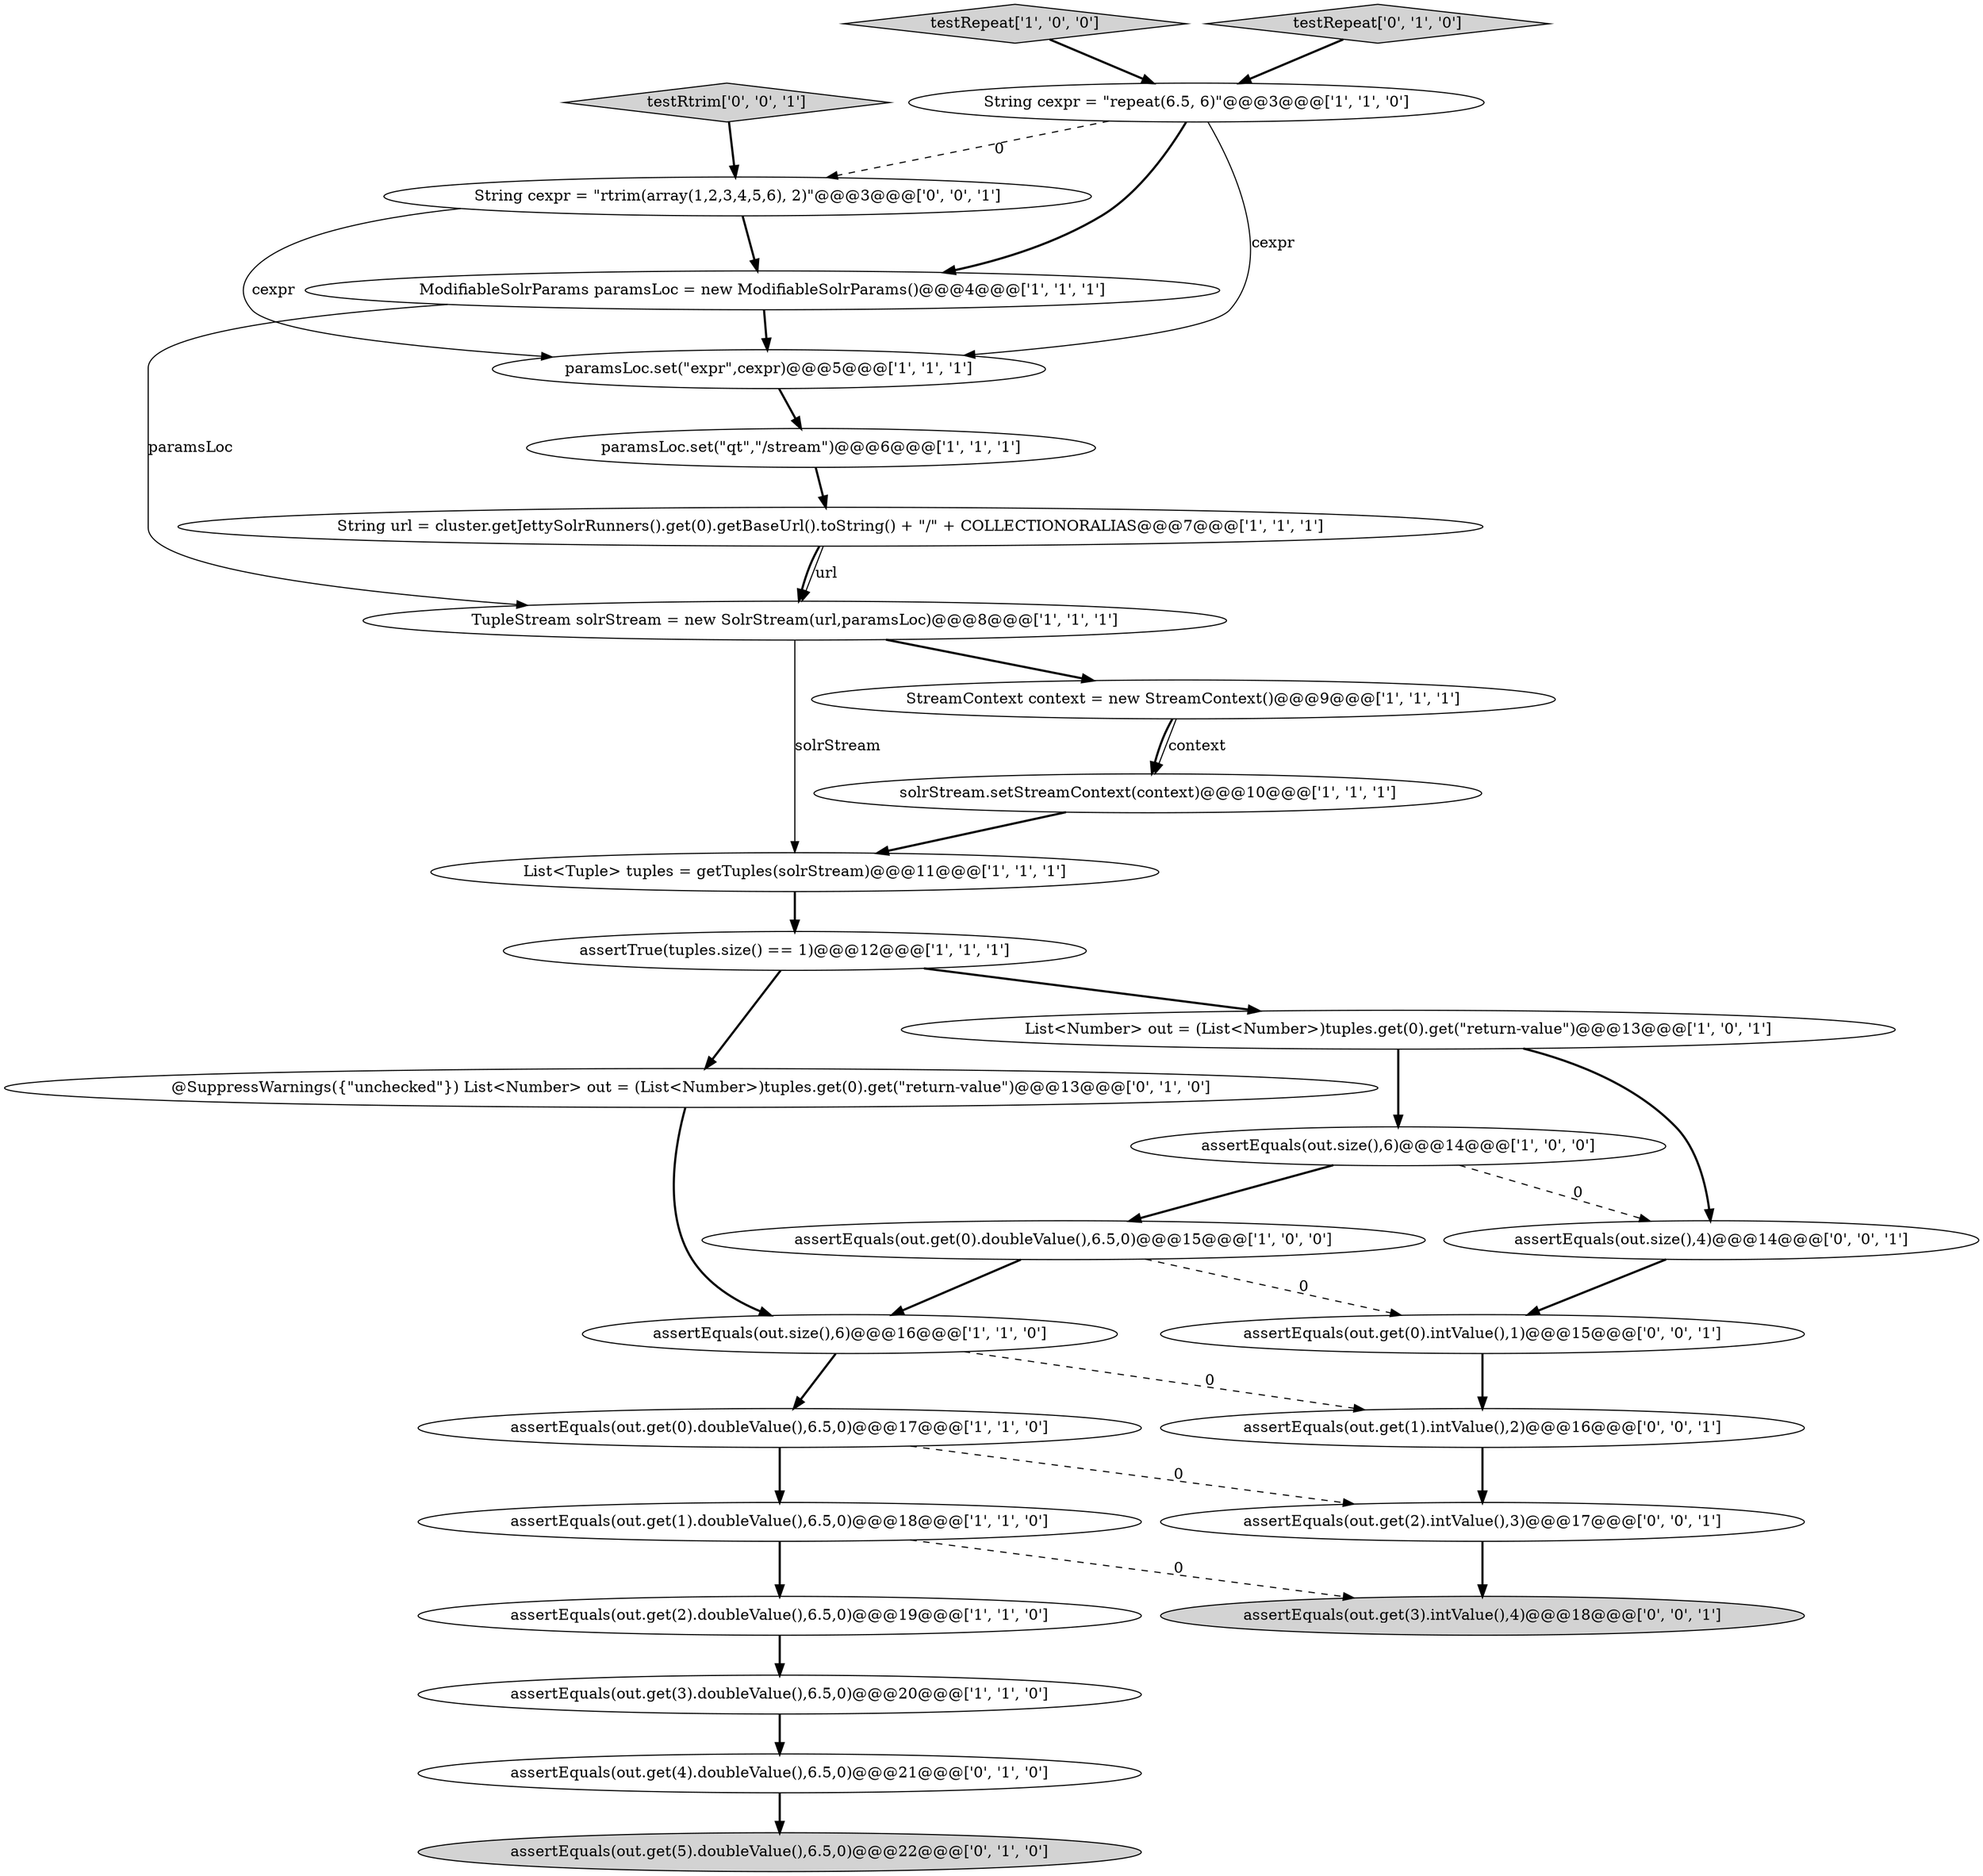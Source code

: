 digraph {
26 [style = filled, label = "assertEquals(out.get(3).intValue(),4)@@@18@@@['0', '0', '1']", fillcolor = lightgray, shape = ellipse image = "AAA0AAABBB3BBB"];
20 [style = filled, label = "@SuppressWarnings({\"unchecked\"}) List<Number> out = (List<Number>)tuples.get(0).get(\"return-value\")@@@13@@@['0', '1', '0']", fillcolor = white, shape = ellipse image = "AAA0AAABBB2BBB"];
17 [style = filled, label = "assertEquals(out.get(2).doubleValue(),6.5,0)@@@19@@@['1', '1', '0']", fillcolor = white, shape = ellipse image = "AAA0AAABBB1BBB"];
9 [style = filled, label = "String url = cluster.getJettySolrRunners().get(0).getBaseUrl().toString() + \"/\" + COLLECTIONORALIAS@@@7@@@['1', '1', '1']", fillcolor = white, shape = ellipse image = "AAA0AAABBB1BBB"];
27 [style = filled, label = "assertEquals(out.get(1).intValue(),2)@@@16@@@['0', '0', '1']", fillcolor = white, shape = ellipse image = "AAA0AAABBB3BBB"];
8 [style = filled, label = "paramsLoc.set(\"expr\",cexpr)@@@5@@@['1', '1', '1']", fillcolor = white, shape = ellipse image = "AAA0AAABBB1BBB"];
6 [style = filled, label = "assertEquals(out.size(),6)@@@14@@@['1', '0', '0']", fillcolor = white, shape = ellipse image = "AAA0AAABBB1BBB"];
1 [style = filled, label = "assertEquals(out.size(),6)@@@16@@@['1', '1', '0']", fillcolor = white, shape = ellipse image = "AAA0AAABBB1BBB"];
15 [style = filled, label = "String cexpr = \"repeat(6.5, 6)\"@@@3@@@['1', '1', '0']", fillcolor = white, shape = ellipse image = "AAA0AAABBB1BBB"];
5 [style = filled, label = "assertEquals(out.get(0).doubleValue(),6.5,0)@@@17@@@['1', '1', '0']", fillcolor = white, shape = ellipse image = "AAA0AAABBB1BBB"];
7 [style = filled, label = "ModifiableSolrParams paramsLoc = new ModifiableSolrParams()@@@4@@@['1', '1', '1']", fillcolor = white, shape = ellipse image = "AAA0AAABBB1BBB"];
13 [style = filled, label = "paramsLoc.set(\"qt\",\"/stream\")@@@6@@@['1', '1', '1']", fillcolor = white, shape = ellipse image = "AAA0AAABBB1BBB"];
16 [style = filled, label = "assertEquals(out.get(0).doubleValue(),6.5,0)@@@15@@@['1', '0', '0']", fillcolor = white, shape = ellipse image = "AAA0AAABBB1BBB"];
14 [style = filled, label = "assertEquals(out.get(3).doubleValue(),6.5,0)@@@20@@@['1', '1', '0']", fillcolor = white, shape = ellipse image = "AAA0AAABBB1BBB"];
11 [style = filled, label = "assertEquals(out.get(1).doubleValue(),6.5,0)@@@18@@@['1', '1', '0']", fillcolor = white, shape = ellipse image = "AAA0AAABBB1BBB"];
3 [style = filled, label = "assertTrue(tuples.size() == 1)@@@12@@@['1', '1', '1']", fillcolor = white, shape = ellipse image = "AAA0AAABBB1BBB"];
10 [style = filled, label = "TupleStream solrStream = new SolrStream(url,paramsLoc)@@@8@@@['1', '1', '1']", fillcolor = white, shape = ellipse image = "AAA0AAABBB1BBB"];
24 [style = filled, label = "assertEquals(out.get(0).intValue(),1)@@@15@@@['0', '0', '1']", fillcolor = white, shape = ellipse image = "AAA0AAABBB3BBB"];
18 [style = filled, label = "List<Number> out = (List<Number>)tuples.get(0).get(\"return-value\")@@@13@@@['1', '0', '1']", fillcolor = white, shape = ellipse image = "AAA0AAABBB1BBB"];
4 [style = filled, label = "solrStream.setStreamContext(context)@@@10@@@['1', '1', '1']", fillcolor = white, shape = ellipse image = "AAA0AAABBB1BBB"];
28 [style = filled, label = "testRtrim['0', '0', '1']", fillcolor = lightgray, shape = diamond image = "AAA0AAABBB3BBB"];
21 [style = filled, label = "assertEquals(out.get(4).doubleValue(),6.5,0)@@@21@@@['0', '1', '0']", fillcolor = white, shape = ellipse image = "AAA0AAABBB2BBB"];
29 [style = filled, label = "assertEquals(out.size(),4)@@@14@@@['0', '0', '1']", fillcolor = white, shape = ellipse image = "AAA0AAABBB3BBB"];
22 [style = filled, label = "assertEquals(out.get(5).doubleValue(),6.5,0)@@@22@@@['0', '1', '0']", fillcolor = lightgray, shape = ellipse image = "AAA0AAABBB2BBB"];
12 [style = filled, label = "List<Tuple> tuples = getTuples(solrStream)@@@11@@@['1', '1', '1']", fillcolor = white, shape = ellipse image = "AAA0AAABBB1BBB"];
23 [style = filled, label = "String cexpr = \"rtrim(array(1,2,3,4,5,6), 2)\"@@@3@@@['0', '0', '1']", fillcolor = white, shape = ellipse image = "AAA0AAABBB3BBB"];
25 [style = filled, label = "assertEquals(out.get(2).intValue(),3)@@@17@@@['0', '0', '1']", fillcolor = white, shape = ellipse image = "AAA0AAABBB3BBB"];
2 [style = filled, label = "testRepeat['1', '0', '0']", fillcolor = lightgray, shape = diamond image = "AAA0AAABBB1BBB"];
0 [style = filled, label = "StreamContext context = new StreamContext()@@@9@@@['1', '1', '1']", fillcolor = white, shape = ellipse image = "AAA0AAABBB1BBB"];
19 [style = filled, label = "testRepeat['0', '1', '0']", fillcolor = lightgray, shape = diamond image = "AAA0AAABBB2BBB"];
1->5 [style = bold, label=""];
15->23 [style = dashed, label="0"];
15->7 [style = bold, label=""];
15->8 [style = solid, label="cexpr"];
16->24 [style = dashed, label="0"];
1->27 [style = dashed, label="0"];
11->26 [style = dashed, label="0"];
23->8 [style = solid, label="cexpr"];
5->25 [style = dashed, label="0"];
9->10 [style = bold, label=""];
20->1 [style = bold, label=""];
7->8 [style = bold, label=""];
3->18 [style = bold, label=""];
7->10 [style = solid, label="paramsLoc"];
18->29 [style = bold, label=""];
3->20 [style = bold, label=""];
6->29 [style = dashed, label="0"];
16->1 [style = bold, label=""];
18->6 [style = bold, label=""];
0->4 [style = bold, label=""];
6->16 [style = bold, label=""];
17->14 [style = bold, label=""];
21->22 [style = bold, label=""];
28->23 [style = bold, label=""];
10->0 [style = bold, label=""];
2->15 [style = bold, label=""];
25->26 [style = bold, label=""];
9->10 [style = solid, label="url"];
4->12 [style = bold, label=""];
11->17 [style = bold, label=""];
10->12 [style = solid, label="solrStream"];
5->11 [style = bold, label=""];
12->3 [style = bold, label=""];
13->9 [style = bold, label=""];
23->7 [style = bold, label=""];
19->15 [style = bold, label=""];
29->24 [style = bold, label=""];
24->27 [style = bold, label=""];
27->25 [style = bold, label=""];
14->21 [style = bold, label=""];
8->13 [style = bold, label=""];
0->4 [style = solid, label="context"];
}
